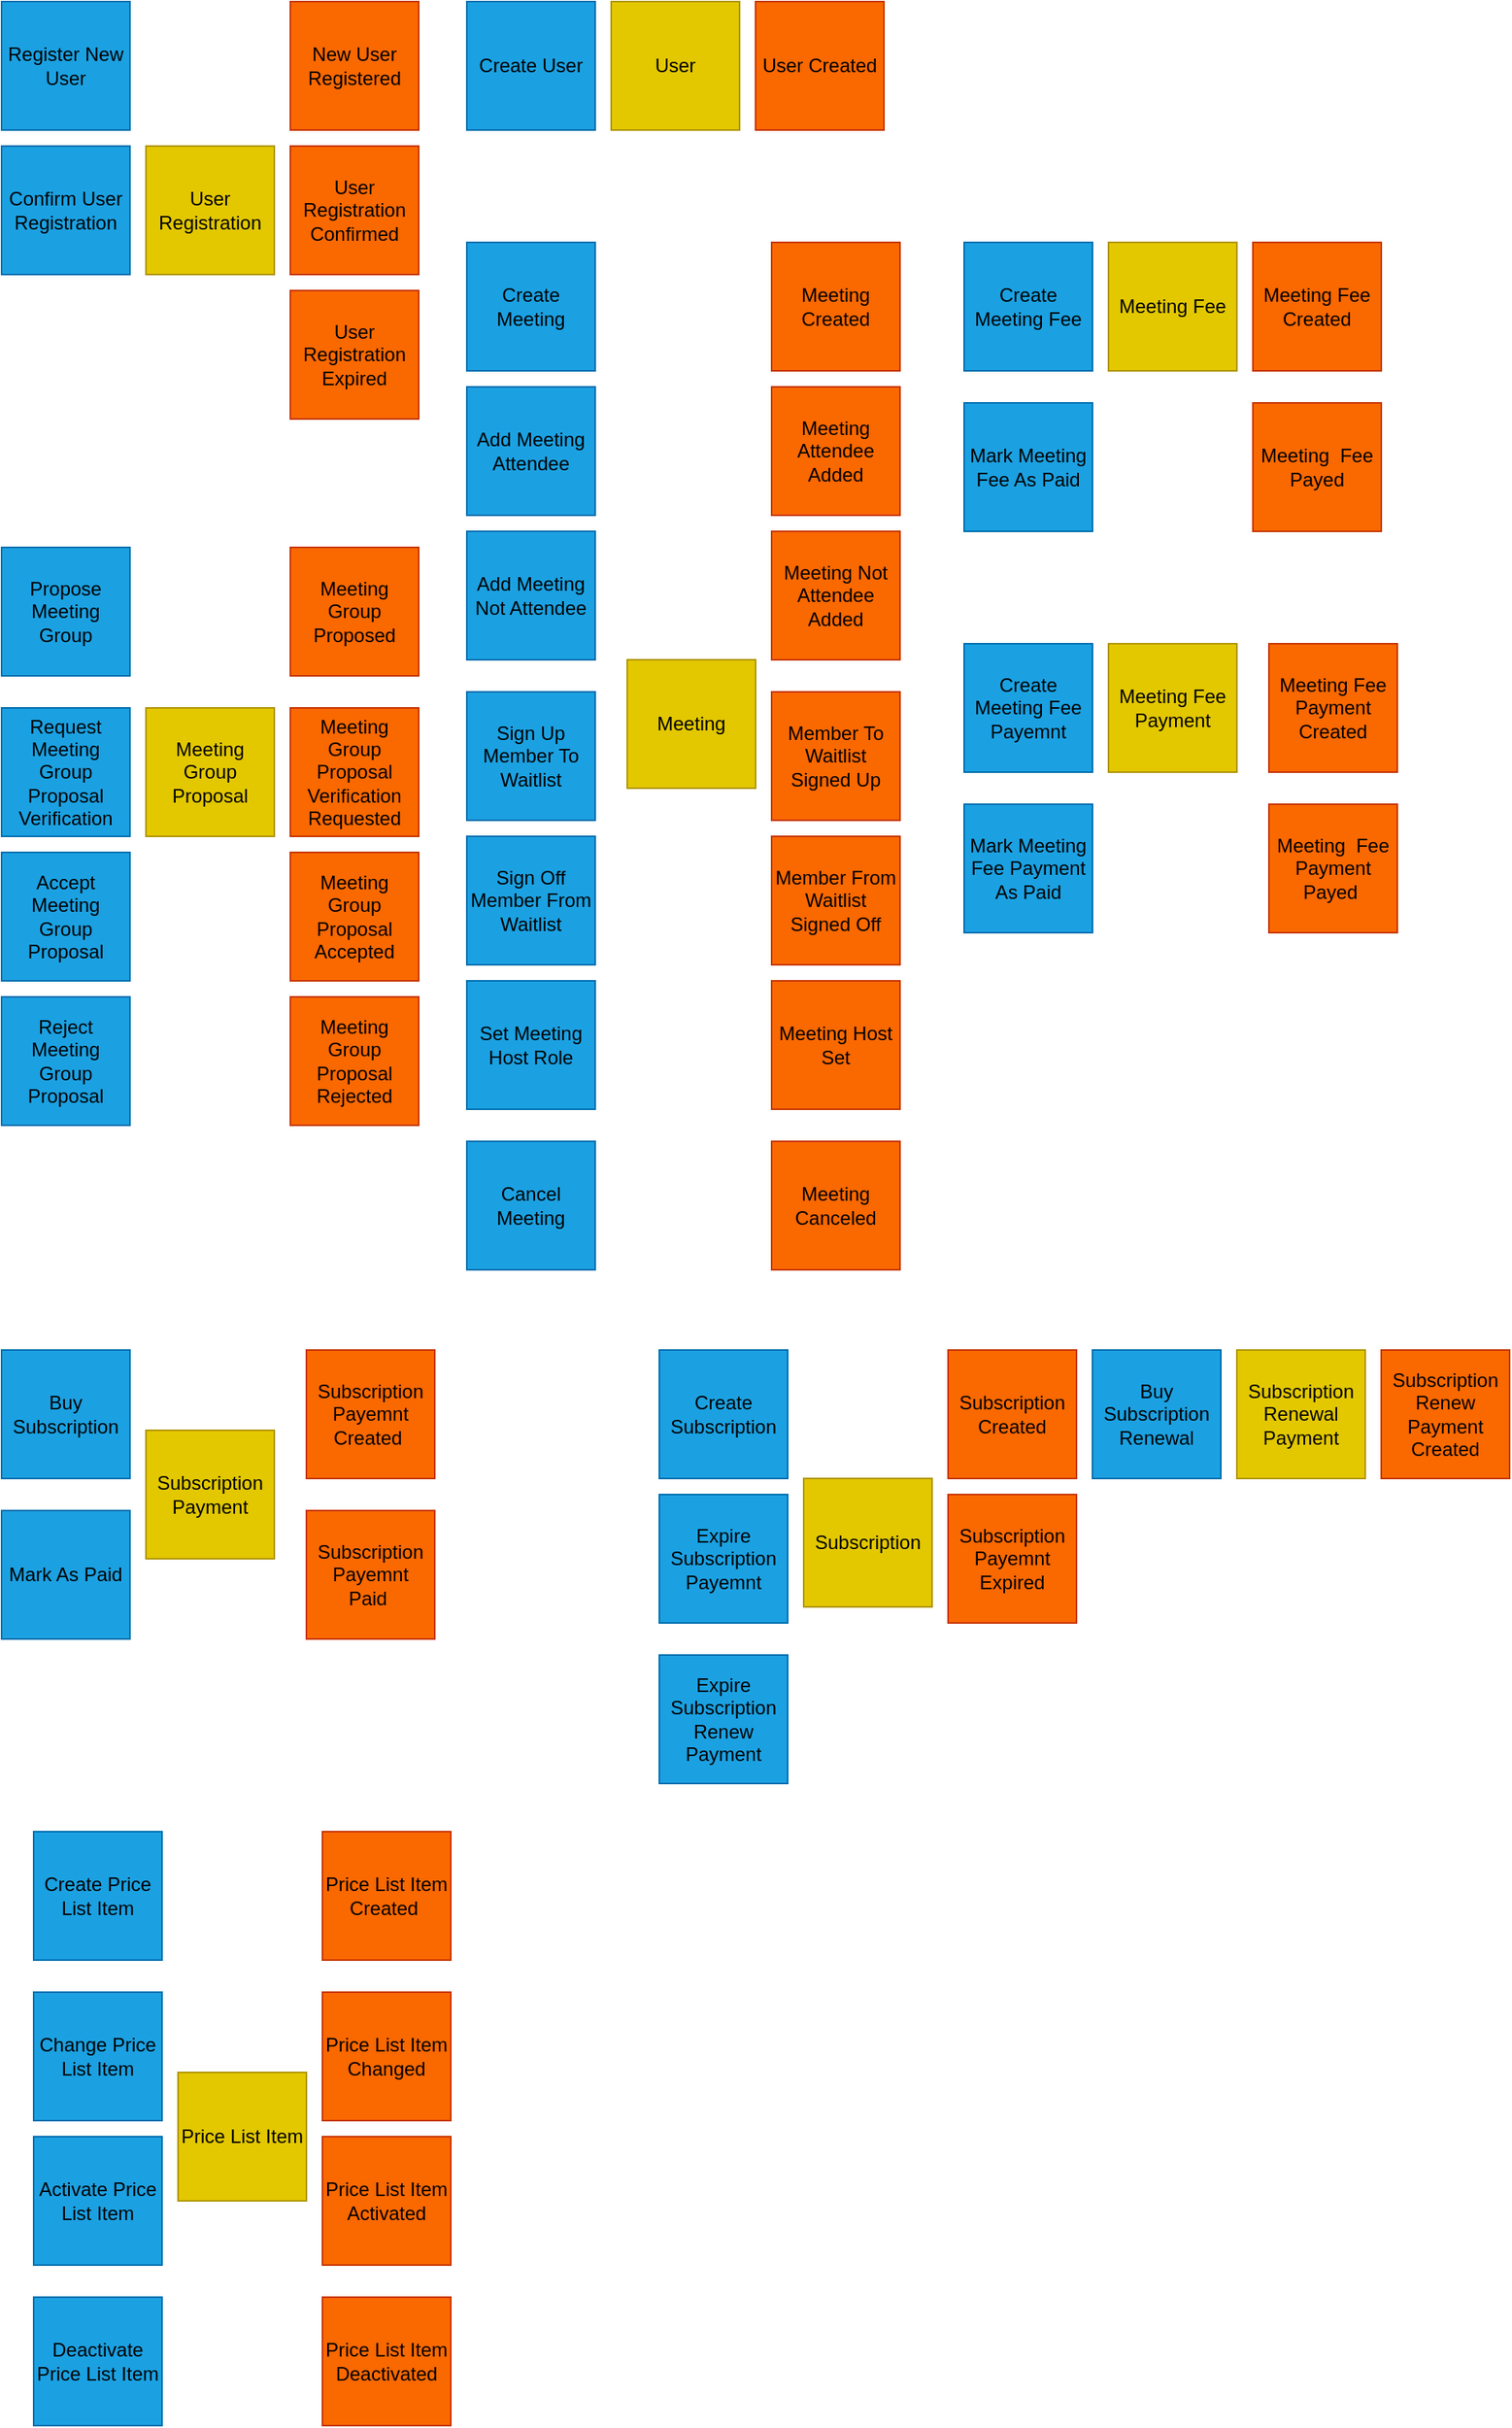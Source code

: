 <mxfile>
    <diagram id="Hs-1hE3gFYiJ62f75kAm" name="第1頁">
        <mxGraphModel dx="1066" dy="790" grid="1" gridSize="10" guides="1" tooltips="1" connect="1" arrows="1" fold="1" page="1" pageScale="1" pageWidth="1200" pageHeight="1600" math="0" shadow="0">
            <root>
                <mxCell id="0"/>
                <mxCell id="1" parent="0"/>
                <mxCell id="2" value="&lt;span style=&quot;color: rgb(0 , 0 , 0)&quot;&gt;New User Registered&lt;/span&gt;" style="whiteSpace=wrap;html=1;aspect=fixed;fontColor=#000000;fillColor=#fa6800;strokeColor=#C73500;" parent="1" vertex="1">
                    <mxGeometry x="220" y="70" width="80" height="80" as="geometry"/>
                </mxCell>
                <mxCell id="3" value="Register New User" style="whiteSpace=wrap;html=1;aspect=fixed;fillColor=#1ba1e2;fontColor=#000000;strokeColor=#006EAF;" parent="1" vertex="1">
                    <mxGeometry x="40" y="70" width="80" height="80" as="geometry"/>
                </mxCell>
                <mxCell id="4" value="User Registration" style="whiteSpace=wrap;html=1;aspect=fixed;fillColor=#e3c800;fontColor=#000000;strokeColor=#B09500;" parent="1" vertex="1">
                    <mxGeometry x="130" y="160" width="80" height="80" as="geometry"/>
                </mxCell>
                <mxCell id="5" value="Confirm User Registration" style="whiteSpace=wrap;html=1;aspect=fixed;fontColor=#000000;fillColor=#1ba1e2;strokeColor=#006EAF;" parent="1" vertex="1">
                    <mxGeometry x="40" y="160" width="80" height="80" as="geometry"/>
                </mxCell>
                <mxCell id="6" value="&lt;span style=&quot;color: rgb(0 , 0 , 0)&quot;&gt;User Registration Confirmed&lt;/span&gt;" style="whiteSpace=wrap;html=1;aspect=fixed;fontColor=#000000;fillColor=#fa6800;strokeColor=#C73500;" parent="1" vertex="1">
                    <mxGeometry x="220" y="160" width="80" height="80" as="geometry"/>
                </mxCell>
                <mxCell id="7" value="&lt;span style=&quot;color: rgb(0 , 0 , 0)&quot;&gt;User Registration Expired&lt;/span&gt;" style="whiteSpace=wrap;html=1;aspect=fixed;fontColor=#000000;fillColor=#fa6800;strokeColor=#C73500;" parent="1" vertex="1">
                    <mxGeometry x="220" y="250" width="80" height="80" as="geometry"/>
                </mxCell>
                <mxCell id="8" value="Create User" style="whiteSpace=wrap;html=1;aspect=fixed;fontColor=#000000;fillColor=#1ba1e2;strokeColor=#006EAF;" parent="1" vertex="1">
                    <mxGeometry x="330" y="70" width="80" height="80" as="geometry"/>
                </mxCell>
                <mxCell id="9" value="&lt;span style=&quot;color: rgb(0 , 0 , 0)&quot;&gt;User Created&lt;/span&gt;" style="whiteSpace=wrap;html=1;aspect=fixed;fontColor=#000000;fillColor=#fa6800;strokeColor=#C73500;" parent="1" vertex="1">
                    <mxGeometry x="510" y="70" width="80" height="80" as="geometry"/>
                </mxCell>
                <mxCell id="10" value="User" style="whiteSpace=wrap;html=1;aspect=fixed;fillColor=#e3c800;fontColor=#000000;strokeColor=#B09500;" parent="1" vertex="1">
                    <mxGeometry x="420" y="70" width="80" height="80" as="geometry"/>
                </mxCell>
                <mxCell id="11" value="Propose Meeting Group" style="whiteSpace=wrap;html=1;aspect=fixed;fontColor=#000000;fillColor=#1ba1e2;strokeColor=#006EAF;" parent="1" vertex="1">
                    <mxGeometry x="40" y="410" width="80" height="80" as="geometry"/>
                </mxCell>
                <mxCell id="12" value="&lt;span style=&quot;color: rgb(0 , 0 , 0)&quot;&gt;Meeting Group Proposed&lt;/span&gt;" style="whiteSpace=wrap;html=1;aspect=fixed;fillColor=#fa6800;fontColor=#000000;strokeColor=#C73500;" parent="1" vertex="1">
                    <mxGeometry x="220" y="410" width="80" height="80" as="geometry"/>
                </mxCell>
                <mxCell id="13" value="Meeting Group Proposal" style="whiteSpace=wrap;html=1;aspect=fixed;fillColor=#e3c800;fontColor=#000000;strokeColor=#B09500;" parent="1" vertex="1">
                    <mxGeometry x="130" y="510" width="80" height="80" as="geometry"/>
                </mxCell>
                <mxCell id="14" value="Request Meeting Group Proposal Verification" style="whiteSpace=wrap;html=1;aspect=fixed;fontColor=#000000;fillColor=#1ba1e2;strokeColor=#006EAF;" parent="1" vertex="1">
                    <mxGeometry x="40" y="510" width="80" height="80" as="geometry"/>
                </mxCell>
                <mxCell id="15" value="&lt;span style=&quot;color: rgb(0 , 0 , 0)&quot;&gt;Meeting Group Proposal Verification Requested&lt;/span&gt;" style="whiteSpace=wrap;html=1;aspect=fixed;fontColor=#000000;fillColor=#fa6800;strokeColor=#C73500;" parent="1" vertex="1">
                    <mxGeometry x="220" y="510" width="80" height="80" as="geometry"/>
                </mxCell>
                <mxCell id="16" value="Accept Meeting Group Proposal" style="whiteSpace=wrap;html=1;aspect=fixed;fontColor=#000000;fillColor=#1ba1e2;strokeColor=#006EAF;" parent="1" vertex="1">
                    <mxGeometry x="40" y="600" width="80" height="80" as="geometry"/>
                </mxCell>
                <mxCell id="17" value="&lt;span style=&quot;color: rgb(0 , 0 , 0)&quot;&gt;Meeting Group Proposal Accepted&lt;/span&gt;" style="whiteSpace=wrap;html=1;aspect=fixed;fontColor=#000000;fillColor=#fa6800;strokeColor=#C73500;" parent="1" vertex="1">
                    <mxGeometry x="220" y="600" width="80" height="80" as="geometry"/>
                </mxCell>
                <mxCell id="18" value="Reject Meeting Group Proposal" style="whiteSpace=wrap;html=1;aspect=fixed;fontColor=#000000;fillColor=#1ba1e2;strokeColor=#006EAF;" parent="1" vertex="1">
                    <mxGeometry x="40" y="690" width="80" height="80" as="geometry"/>
                </mxCell>
                <mxCell id="19" value="&lt;span style=&quot;color: rgb(0 , 0 , 0)&quot;&gt;Meeting Group Proposal Rejected&lt;/span&gt;" style="whiteSpace=wrap;html=1;aspect=fixed;fontColor=#000000;fillColor=#fa6800;strokeColor=#C73500;" parent="1" vertex="1">
                    <mxGeometry x="220" y="690" width="80" height="80" as="geometry"/>
                </mxCell>
                <mxCell id="20" value="Create Meeting" style="whiteSpace=wrap;html=1;aspect=fixed;fontColor=#000000;fillColor=#1ba1e2;strokeColor=#006EAF;" parent="1" vertex="1">
                    <mxGeometry x="330" y="220" width="80" height="80" as="geometry"/>
                </mxCell>
                <mxCell id="21" value="Meeting" style="whiteSpace=wrap;html=1;aspect=fixed;fillColor=#e3c800;fontColor=#000000;strokeColor=#B09500;" parent="1" vertex="1">
                    <mxGeometry x="430" y="480" width="80" height="80" as="geometry"/>
                </mxCell>
                <mxCell id="22" value="&lt;span style=&quot;color: rgb(0 , 0 , 0)&quot;&gt;Meeting Created&lt;/span&gt;" style="whiteSpace=wrap;html=1;aspect=fixed;fontColor=#000000;fillColor=#fa6800;strokeColor=#C73500;" parent="1" vertex="1">
                    <mxGeometry x="520" y="220" width="80" height="80" as="geometry"/>
                </mxCell>
                <mxCell id="23" value="&lt;span style=&quot;color: rgb(0 , 0 , 0)&quot;&gt;Add Meeting Attendee&lt;/span&gt;" style="whiteSpace=wrap;html=1;aspect=fixed;fillColor=#1ba1e2;fontColor=#ffffff;strokeColor=#006EAF;" parent="1" vertex="1">
                    <mxGeometry x="330" y="310" width="80" height="80" as="geometry"/>
                </mxCell>
                <mxCell id="24" value="&lt;span style=&quot;color: rgb(0 , 0 , 0)&quot;&gt;Add Meeting Not Attendee&lt;/span&gt;" style="whiteSpace=wrap;html=1;aspect=fixed;fillColor=#1ba1e2;fontColor=#ffffff;strokeColor=#006EAF;" parent="1" vertex="1">
                    <mxGeometry x="330" y="400" width="80" height="80" as="geometry"/>
                </mxCell>
                <mxCell id="25" value="&lt;span style=&quot;color: rgb(0 , 0 , 0)&quot;&gt;Sign Up Member To Waitlist&lt;/span&gt;" style="whiteSpace=wrap;html=1;aspect=fixed;fillColor=#1ba1e2;fontColor=#ffffff;strokeColor=#006EAF;" parent="1" vertex="1">
                    <mxGeometry x="330" y="500" width="80" height="80" as="geometry"/>
                </mxCell>
                <mxCell id="26" value="&lt;span style=&quot;color: rgb(0 , 0 , 0)&quot;&gt;Sign Off Member From Waitlist&lt;/span&gt;" style="whiteSpace=wrap;html=1;aspect=fixed;fillColor=#1ba1e2;fontColor=#ffffff;strokeColor=#006EAF;" parent="1" vertex="1">
                    <mxGeometry x="330" y="590" width="80" height="80" as="geometry"/>
                </mxCell>
                <mxCell id="27" value="&lt;span style=&quot;color: rgb(0 , 0 , 0)&quot;&gt;Set Meeting Host Role&lt;/span&gt;" style="whiteSpace=wrap;html=1;aspect=fixed;fillColor=#1ba1e2;fontColor=#ffffff;strokeColor=#006EAF;" parent="1" vertex="1">
                    <mxGeometry x="330" y="680" width="80" height="80" as="geometry"/>
                </mxCell>
                <mxCell id="28" value="&lt;span style=&quot;color: rgb(0 , 0 , 0)&quot;&gt;Cancel Meeting&lt;/span&gt;" style="whiteSpace=wrap;html=1;aspect=fixed;fillColor=#1ba1e2;fontColor=#ffffff;strokeColor=#006EAF;" parent="1" vertex="1">
                    <mxGeometry x="330" y="780" width="80" height="80" as="geometry"/>
                </mxCell>
                <mxCell id="29" value="&lt;span style=&quot;color: rgb(0 , 0 , 0)&quot;&gt;Member To Waitlist Signed Up&lt;/span&gt;" style="whiteSpace=wrap;html=1;aspect=fixed;fillColor=#fa6800;fontColor=#000000;strokeColor=#C73500;" parent="1" vertex="1">
                    <mxGeometry x="520" y="500" width="80" height="80" as="geometry"/>
                </mxCell>
                <mxCell id="30" value="&lt;span style=&quot;color: rgb(0 , 0 , 0)&quot;&gt;Member From Waitlist Signed Off&lt;/span&gt;" style="whiteSpace=wrap;html=1;aspect=fixed;fillColor=#fa6800;fontColor=#000000;strokeColor=#C73500;" parent="1" vertex="1">
                    <mxGeometry x="520" y="590" width="80" height="80" as="geometry"/>
                </mxCell>
                <mxCell id="31" value="&lt;span style=&quot;color: rgb(0 , 0 , 0)&quot;&gt;Meeting Host Set&lt;/span&gt;" style="whiteSpace=wrap;html=1;aspect=fixed;fillColor=#fa6800;fontColor=#000000;strokeColor=#C73500;" parent="1" vertex="1">
                    <mxGeometry x="520" y="680" width="80" height="80" as="geometry"/>
                </mxCell>
                <mxCell id="32" value="&lt;span style=&quot;color: rgb(0 , 0 , 0)&quot;&gt;Meeting Canceled&lt;/span&gt;" style="whiteSpace=wrap;html=1;aspect=fixed;fillColor=#fa6800;fontColor=#000000;strokeColor=#C73500;" parent="1" vertex="1">
                    <mxGeometry x="520" y="780" width="80" height="80" as="geometry"/>
                </mxCell>
                <mxCell id="33" value="&lt;span style=&quot;color: rgb(0 , 0 , 0)&quot;&gt;Meeting Attendee Added&lt;/span&gt;" style="whiteSpace=wrap;html=1;aspect=fixed;fillColor=#fa6800;fontColor=#000000;strokeColor=#C73500;" parent="1" vertex="1">
                    <mxGeometry x="520" y="310" width="80" height="80" as="geometry"/>
                </mxCell>
                <mxCell id="34" value="&lt;span style=&quot;color: rgb(0 , 0 , 0)&quot;&gt;Meeting Not Attendee Added&lt;/span&gt;" style="whiteSpace=wrap;html=1;aspect=fixed;fillColor=#fa6800;fontColor=#000000;strokeColor=#C73500;" parent="1" vertex="1">
                    <mxGeometry x="520" y="400" width="80" height="80" as="geometry"/>
                </mxCell>
                <mxCell id="35" value="Meeting Fee Created" style="whiteSpace=wrap;html=1;aspect=fixed;fillColor=#fa6800;fontColor=#000000;strokeColor=#C73500;" parent="1" vertex="1">
                    <mxGeometry x="820" y="220" width="80" height="80" as="geometry"/>
                </mxCell>
                <mxCell id="36" value="Create Meeting Fee" style="whiteSpace=wrap;html=1;aspect=fixed;fontColor=#000000;fillColor=#1ba1e2;strokeColor=#006EAF;" parent="1" vertex="1">
                    <mxGeometry x="640" y="220" width="80" height="80" as="geometry"/>
                </mxCell>
                <mxCell id="37" value="Meeting Fee" style="whiteSpace=wrap;html=1;aspect=fixed;fillColor=#e3c800;fontColor=#000000;strokeColor=#B09500;" parent="1" vertex="1">
                    <mxGeometry x="730" y="220" width="80" height="80" as="geometry"/>
                </mxCell>
                <mxCell id="38" value="Meeting Fee Payment Created" style="whiteSpace=wrap;html=1;aspect=fixed;fillColor=#fa6800;fontColor=#000000;strokeColor=#C73500;" parent="1" vertex="1">
                    <mxGeometry x="830" y="470" width="80" height="80" as="geometry"/>
                </mxCell>
                <mxCell id="39" value="Create Meeting Fee Payemnt" style="whiteSpace=wrap;html=1;aspect=fixed;fontColor=#000000;fillColor=#1ba1e2;strokeColor=#006EAF;" parent="1" vertex="1">
                    <mxGeometry x="640" y="470" width="80" height="80" as="geometry"/>
                </mxCell>
                <mxCell id="40" value="Meeting Fee Payment" style="whiteSpace=wrap;html=1;aspect=fixed;fillColor=#e3c800;fontColor=#000000;strokeColor=#B09500;" parent="1" vertex="1">
                    <mxGeometry x="730" y="470" width="80" height="80" as="geometry"/>
                </mxCell>
                <mxCell id="41" value="Mark Meeting Fee Payment As Paid" style="whiteSpace=wrap;html=1;aspect=fixed;fontColor=#000000;fillColor=#1ba1e2;strokeColor=#006EAF;" parent="1" vertex="1">
                    <mxGeometry x="640" y="570" width="80" height="80" as="geometry"/>
                </mxCell>
                <mxCell id="42" value="&lt;span style=&quot;color: rgb(0 , 0 , 0)&quot;&gt;Meeting&amp;nbsp; Fee Payment Payed&amp;nbsp;&lt;/span&gt;" style="whiteSpace=wrap;html=1;aspect=fixed;fillColor=#fa6800;fontColor=#000000;strokeColor=#C73500;" parent="1" vertex="1">
                    <mxGeometry x="830" y="570" width="80" height="80" as="geometry"/>
                </mxCell>
                <mxCell id="43" value="&lt;span&gt;Mark Meeting Fee As Paid&lt;/span&gt;" style="whiteSpace=wrap;html=1;aspect=fixed;fontColor=#000000;fillColor=#1ba1e2;strokeColor=#006EAF;" parent="1" vertex="1">
                    <mxGeometry x="640" y="320" width="80" height="80" as="geometry"/>
                </mxCell>
                <mxCell id="44" value="&lt;span style=&quot;color: rgb(0 , 0 , 0)&quot;&gt;Meeting&amp;nbsp; Fee Payed&lt;/span&gt;" style="whiteSpace=wrap;html=1;aspect=fixed;fillColor=#fa6800;fontColor=#000000;strokeColor=#C73500;" parent="1" vertex="1">
                    <mxGeometry x="820" y="320" width="80" height="80" as="geometry"/>
                </mxCell>
                <mxCell id="45" value="Buy Subscription" style="whiteSpace=wrap;html=1;aspect=fixed;fontColor=#000000;fillColor=#1ba1e2;strokeColor=#006EAF;" parent="1" vertex="1">
                    <mxGeometry x="40" y="910" width="80" height="80" as="geometry"/>
                </mxCell>
                <mxCell id="46" value="Subscription Payemnt Created&amp;nbsp;" style="whiteSpace=wrap;html=1;aspect=fixed;fillColor=#fa6800;fontColor=#000000;strokeColor=#C73500;" parent="1" vertex="1">
                    <mxGeometry x="230" y="910" width="80" height="80" as="geometry"/>
                </mxCell>
                <mxCell id="47" value="Subscription Payment" style="whiteSpace=wrap;html=1;aspect=fixed;fillColor=#e3c800;fontColor=#000000;strokeColor=#B09500;" parent="1" vertex="1">
                    <mxGeometry x="130" y="960" width="80" height="80" as="geometry"/>
                </mxCell>
                <mxCell id="49" value="Mark As Paid" style="whiteSpace=wrap;html=1;aspect=fixed;fontColor=#000000;fillColor=#1ba1e2;strokeColor=#006EAF;" parent="1" vertex="1">
                    <mxGeometry x="40" y="1010" width="80" height="80" as="geometry"/>
                </mxCell>
                <mxCell id="50" value="&lt;span style=&quot;color: rgb(0 , 0 , 0)&quot;&gt;Subscription Payemnt Paid&amp;nbsp;&lt;/span&gt;" style="whiteSpace=wrap;html=1;aspect=fixed;fillColor=#fa6800;fontColor=#000000;strokeColor=#C73500;" parent="1" vertex="1">
                    <mxGeometry x="230" y="1010" width="80" height="80" as="geometry"/>
                </mxCell>
                <mxCell id="51" value="Create Subscription" style="whiteSpace=wrap;html=1;aspect=fixed;fontColor=#000000;fillColor=#1ba1e2;strokeColor=#006EAF;" parent="1" vertex="1">
                    <mxGeometry x="450" y="910" width="80" height="80" as="geometry"/>
                </mxCell>
                <mxCell id="52" value="&lt;span style=&quot;color: rgb(0 , 0 , 0)&quot;&gt;Subscription Created&lt;/span&gt;" style="whiteSpace=wrap;html=1;aspect=fixed;fillColor=#fa6800;fontColor=#000000;strokeColor=#C73500;" parent="1" vertex="1">
                    <mxGeometry x="630" y="910" width="80" height="80" as="geometry"/>
                </mxCell>
                <mxCell id="53" value="Subscription" style="whiteSpace=wrap;html=1;aspect=fixed;fillColor=#e3c800;fontColor=#000000;strokeColor=#B09500;" parent="1" vertex="1">
                    <mxGeometry x="540" y="990" width="80" height="80" as="geometry"/>
                </mxCell>
                <mxCell id="54" value="Subscription Payemnt Expired" style="whiteSpace=wrap;html=1;aspect=fixed;fillColor=#fa6800;fontColor=#000000;strokeColor=#C73500;" parent="1" vertex="1">
                    <mxGeometry x="630" y="1000" width="80" height="80" as="geometry"/>
                </mxCell>
                <mxCell id="55" value="&lt;span style=&quot;color: rgb(0 , 0 , 0)&quot;&gt;Expire Subscription Payemnt&lt;/span&gt;" style="whiteSpace=wrap;html=1;aspect=fixed;fillColor=#1ba1e2;fontColor=#ffffff;strokeColor=#006EAF;" parent="1" vertex="1">
                    <mxGeometry x="450" y="1000" width="80" height="80" as="geometry"/>
                </mxCell>
                <mxCell id="56" value="Expire Subscription Renew Payment" style="whiteSpace=wrap;html=1;aspect=fixed;fillColor=#1ba1e2;fontColor=#000000;strokeColor=#006EAF;" parent="1" vertex="1">
                    <mxGeometry x="450" y="1100" width="80" height="80" as="geometry"/>
                </mxCell>
                <mxCell id="57" value="&lt;span style=&quot;color: rgb(0 , 0 , 0)&quot;&gt;Subscription Renew Payment Created&lt;/span&gt;" style="whiteSpace=wrap;html=1;aspect=fixed;fillColor=#fa6800;fontColor=#000000;strokeColor=#C73500;" parent="1" vertex="1">
                    <mxGeometry x="900" y="910" width="80" height="80" as="geometry"/>
                </mxCell>
                <mxCell id="58" value="Buy Subscription Renewal" style="whiteSpace=wrap;html=1;aspect=fixed;fontColor=#000000;fillColor=#1ba1e2;strokeColor=#006EAF;" parent="1" vertex="1">
                    <mxGeometry x="720" y="910" width="80" height="80" as="geometry"/>
                </mxCell>
                <mxCell id="60" value="&lt;span style=&quot;&quot;&gt;Subscription Renewal Payment&lt;/span&gt;" style="whiteSpace=wrap;html=1;aspect=fixed;fontColor=#000000;fillColor=#e3c800;strokeColor=#B09500;" parent="1" vertex="1">
                    <mxGeometry x="810" y="910" width="80" height="80" as="geometry"/>
                </mxCell>
                <mxCell id="62" value="Price List Item Created&amp;nbsp;" style="whiteSpace=wrap;html=1;aspect=fixed;fillColor=#fa6800;fontColor=#000000;strokeColor=#C73500;" parent="1" vertex="1">
                    <mxGeometry x="240" y="1210" width="80" height="80" as="geometry"/>
                </mxCell>
                <mxCell id="63" value="Create Price List Item" style="whiteSpace=wrap;html=1;aspect=fixed;fontColor=#000000;fillColor=#1ba1e2;strokeColor=#006EAF;" parent="1" vertex="1">
                    <mxGeometry x="60" y="1210" width="80" height="80" as="geometry"/>
                </mxCell>
                <mxCell id="64" value="Price List Item" style="whiteSpace=wrap;html=1;aspect=fixed;fontColor=#000000;fillColor=#e3c800;strokeColor=#B09500;" parent="1" vertex="1">
                    <mxGeometry x="150" y="1360" width="80" height="80" as="geometry"/>
                </mxCell>
                <mxCell id="65" value="&lt;span style=&quot;color: rgb(0 , 0 , 0)&quot;&gt;Price List Item Activated&lt;/span&gt;" style="whiteSpace=wrap;html=1;aspect=fixed;fillColor=#fa6800;fontColor=#000000;strokeColor=#C73500;" parent="1" vertex="1">
                    <mxGeometry x="240" y="1400" width="80" height="80" as="geometry"/>
                </mxCell>
                <mxCell id="66" value="Price List Item Deactivated" style="whiteSpace=wrap;html=1;aspect=fixed;fillColor=#fa6800;fontColor=#000000;strokeColor=#C73500;" parent="1" vertex="1">
                    <mxGeometry x="240" y="1500" width="80" height="80" as="geometry"/>
                </mxCell>
                <mxCell id="67" value="&lt;span style=&quot;color: rgb(0 , 0 , 0)&quot;&gt;Price List Item Changed&lt;/span&gt;" style="whiteSpace=wrap;html=1;aspect=fixed;fillColor=#fa6800;fontColor=#000000;strokeColor=#C73500;" parent="1" vertex="1">
                    <mxGeometry x="240" y="1310" width="80" height="80" as="geometry"/>
                </mxCell>
                <mxCell id="68" value="Change Price List Item" style="whiteSpace=wrap;html=1;aspect=fixed;fontColor=#000000;fillColor=#1ba1e2;strokeColor=#006EAF;" parent="1" vertex="1">
                    <mxGeometry x="60" y="1310" width="80" height="80" as="geometry"/>
                </mxCell>
                <mxCell id="69" value="Activate Price List Item" style="whiteSpace=wrap;html=1;aspect=fixed;fontColor=#000000;fillColor=#1ba1e2;strokeColor=#006EAF;" parent="1" vertex="1">
                    <mxGeometry x="60" y="1400" width="80" height="80" as="geometry"/>
                </mxCell>
                <mxCell id="70" value="Deactivate Price List Item" style="whiteSpace=wrap;html=1;aspect=fixed;fontColor=#000000;fillColor=#1ba1e2;strokeColor=#006EAF;" parent="1" vertex="1">
                    <mxGeometry x="60" y="1500" width="80" height="80" as="geometry"/>
                </mxCell>
                <mxCell id="71" value="Register New User" style="whiteSpace=wrap;html=1;aspect=fixed;fillColor=#1ba1e2;fontColor=#000000;strokeColor=#006EAF;" parent="1" vertex="1">
                    <mxGeometry x="40" y="70" width="80" height="80" as="geometry"/>
                </mxCell>
                <mxCell id="72" value="Confirm User Registration" style="whiteSpace=wrap;html=1;aspect=fixed;fontColor=#000000;fillColor=#1ba1e2;strokeColor=#006EAF;" parent="1" vertex="1">
                    <mxGeometry x="40" y="160" width="80" height="80" as="geometry"/>
                </mxCell>
                <mxCell id="73" value="Register New User" style="whiteSpace=wrap;html=1;aspect=fixed;fillColor=#1ba1e2;fontColor=#000000;strokeColor=#006EAF;" parent="1" vertex="1">
                    <mxGeometry x="40" y="70" width="80" height="80" as="geometry"/>
                </mxCell>
                <mxCell id="74" value="Confirm User Registration" style="whiteSpace=wrap;html=1;aspect=fixed;fontColor=#000000;fillColor=#1ba1e2;strokeColor=#006EAF;" parent="1" vertex="1">
                    <mxGeometry x="40" y="160" width="80" height="80" as="geometry"/>
                </mxCell>
                <mxCell id="75" value="Register New User" style="whiteSpace=wrap;html=1;aspect=fixed;fillColor=#1ba1e2;fontColor=#000000;strokeColor=#006EAF;" parent="1" vertex="1">
                    <mxGeometry x="40" y="70" width="80" height="80" as="geometry"/>
                </mxCell>
                <mxCell id="76" value="Confirm User Registration" style="whiteSpace=wrap;html=1;aspect=fixed;fontColor=#000000;fillColor=#1ba1e2;strokeColor=#006EAF;" parent="1" vertex="1">
                    <mxGeometry x="40" y="160" width="80" height="80" as="geometry"/>
                </mxCell>
                <mxCell id="77" value="Register New User" style="whiteSpace=wrap;html=1;aspect=fixed;fillColor=#1ba1e2;fontColor=#000000;strokeColor=#006EAF;" parent="1" vertex="1">
                    <mxGeometry x="40" y="70" width="80" height="80" as="geometry"/>
                </mxCell>
                <mxCell id="78" value="Confirm User Registration" style="whiteSpace=wrap;html=1;aspect=fixed;fontColor=#000000;fillColor=#1ba1e2;strokeColor=#006EAF;" parent="1" vertex="1">
                    <mxGeometry x="40" y="160" width="80" height="80" as="geometry"/>
                </mxCell>
                <mxCell id="79" value="User Registration" style="whiteSpace=wrap;html=1;aspect=fixed;fillColor=#e3c800;fontColor=#000000;strokeColor=#B09500;" parent="1" vertex="1">
                    <mxGeometry x="130" y="160" width="80" height="80" as="geometry"/>
                </mxCell>
                <mxCell id="80" value="&lt;span style=&quot;color: rgb(0 , 0 , 0)&quot;&gt;New User Registered&lt;/span&gt;" style="whiteSpace=wrap;html=1;aspect=fixed;fontColor=#000000;fillColor=#fa6800;strokeColor=#C73500;" parent="1" vertex="1">
                    <mxGeometry x="220" y="70" width="80" height="80" as="geometry"/>
                </mxCell>
                <mxCell id="81" value="Create Meeting Fee" style="whiteSpace=wrap;html=1;aspect=fixed;fontColor=#000000;fillColor=#1ba1e2;strokeColor=#006EAF;" parent="1" vertex="1">
                    <mxGeometry x="640" y="220" width="80" height="80" as="geometry"/>
                </mxCell>
                <mxCell id="82" value="Meeting Fee" style="whiteSpace=wrap;html=1;aspect=fixed;fillColor=#e3c800;fontColor=#000000;strokeColor=#B09500;" parent="1" vertex="1">
                    <mxGeometry x="730" y="220" width="80" height="80" as="geometry"/>
                </mxCell>
                <mxCell id="83" value="Meeting Fee Created" style="whiteSpace=wrap;html=1;aspect=fixed;fillColor=#fa6800;fontColor=#000000;strokeColor=#C73500;" parent="1" vertex="1">
                    <mxGeometry x="820" y="220" width="80" height="80" as="geometry"/>
                </mxCell>
                <mxCell id="84" value="&lt;span&gt;Mark Meeting Fee As Paid&lt;/span&gt;" style="whiteSpace=wrap;html=1;aspect=fixed;fontColor=#000000;fillColor=#1ba1e2;strokeColor=#006EAF;" parent="1" vertex="1">
                    <mxGeometry x="640" y="320" width="80" height="80" as="geometry"/>
                </mxCell>
                <mxCell id="85" value="&lt;span style=&quot;color: rgb(0 , 0 , 0)&quot;&gt;Meeting&amp;nbsp; Fee Payed&lt;/span&gt;" style="whiteSpace=wrap;html=1;aspect=fixed;fillColor=#fa6800;fontColor=#000000;strokeColor=#C73500;" parent="1" vertex="1">
                    <mxGeometry x="820" y="320" width="80" height="80" as="geometry"/>
                </mxCell>
                <mxCell id="86" value="Create Meeting Fee" style="whiteSpace=wrap;html=1;aspect=fixed;fontColor=#000000;fillColor=#1ba1e2;strokeColor=#006EAF;" parent="1" vertex="1">
                    <mxGeometry x="640" y="220" width="80" height="80" as="geometry"/>
                </mxCell>
                <mxCell id="87" value="Meeting Fee" style="whiteSpace=wrap;html=1;aspect=fixed;fillColor=#e3c800;fontColor=#000000;strokeColor=#B09500;" parent="1" vertex="1">
                    <mxGeometry x="730" y="220" width="80" height="80" as="geometry"/>
                </mxCell>
                <mxCell id="88" value="Meeting Fee Created" style="whiteSpace=wrap;html=1;aspect=fixed;fillColor=#fa6800;fontColor=#000000;strokeColor=#C73500;" parent="1" vertex="1">
                    <mxGeometry x="820" y="220" width="80" height="80" as="geometry"/>
                </mxCell>
                <mxCell id="89" value="&lt;span&gt;Mark Meeting Fee As Paid&lt;/span&gt;" style="whiteSpace=wrap;html=1;aspect=fixed;fontColor=#000000;fillColor=#1ba1e2;strokeColor=#006EAF;" parent="1" vertex="1">
                    <mxGeometry x="640" y="320" width="80" height="80" as="geometry"/>
                </mxCell>
                <mxCell id="90" value="&lt;span style=&quot;color: rgb(0 , 0 , 0)&quot;&gt;Meeting&amp;nbsp; Fee Payed&lt;/span&gt;" style="whiteSpace=wrap;html=1;aspect=fixed;fillColor=#fa6800;fontColor=#000000;strokeColor=#C73500;" parent="1" vertex="1">
                    <mxGeometry x="820" y="320" width="80" height="80" as="geometry"/>
                </mxCell>
                <mxCell id="91" value="Meeting Fee Payment" style="whiteSpace=wrap;html=1;aspect=fixed;fillColor=#e3c800;fontColor=#000000;strokeColor=#B09500;" parent="1" vertex="1">
                    <mxGeometry x="730" y="470" width="80" height="80" as="geometry"/>
                </mxCell>
                <mxCell id="92" value="Meeting Fee Payment Created" style="whiteSpace=wrap;html=1;aspect=fixed;fillColor=#fa6800;fontColor=#000000;strokeColor=#C73500;" parent="1" vertex="1">
                    <mxGeometry x="830" y="470" width="80" height="80" as="geometry"/>
                </mxCell>
            </root>
        </mxGraphModel>
    </diagram>
</mxfile>